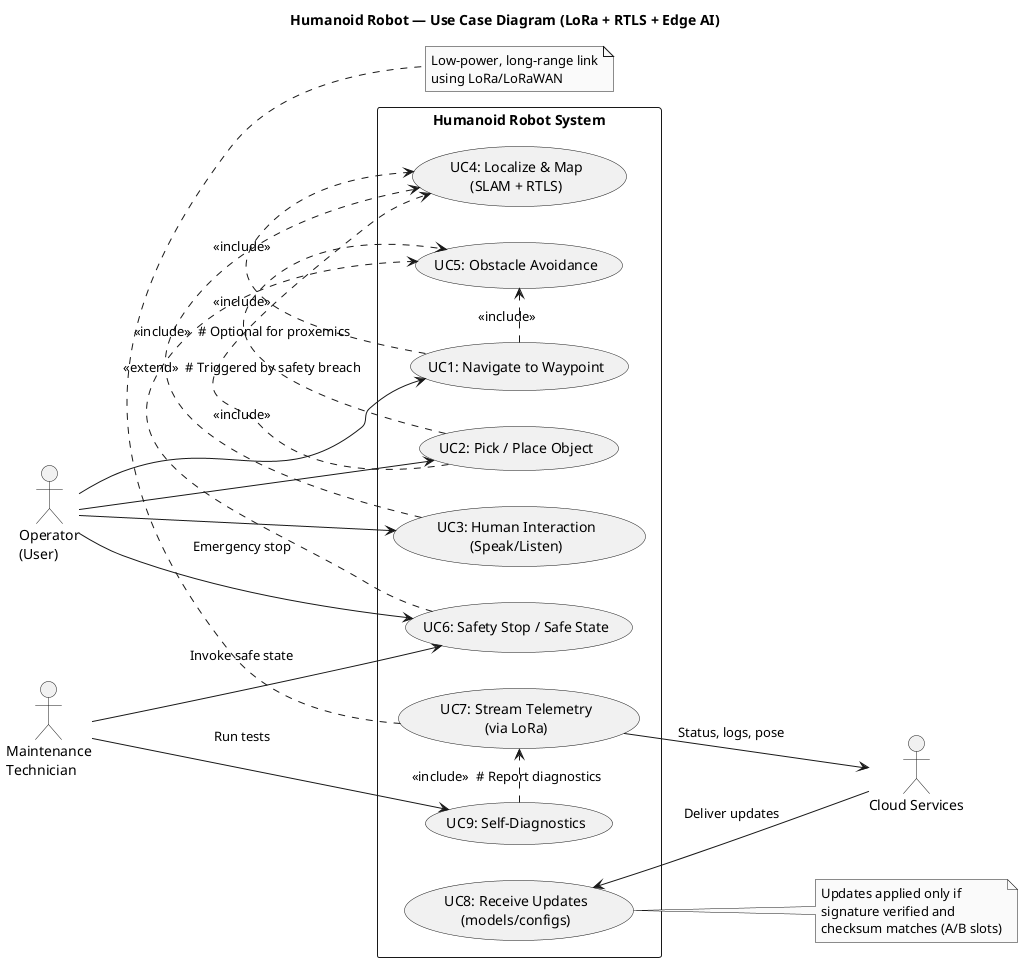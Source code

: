 @startuml
title Humanoid Robot — Use Case Diagram (LoRa + RTLS + Edge AI)

skinparam monochrome true
left to right direction

actor "Operator\n(User)" as Operator
actor "Cloud Services" as Cloud
actor "Maintenance\nTechnician" as Maint

rectangle "Humanoid Robot System" as HRS {
  usecase "UC1: Navigate to Waypoint" as UC1
  usecase "UC2: Pick / Place Object" as UC2
  usecase "UC3: Human Interaction\n(Speak/Listen)" as UC3
  usecase "UC4: Localize & Map\n(SLAM + RTLS)" as UC4
  usecase "UC5: Obstacle Avoidance" as UC5
  usecase "UC6: Safety Stop / Safe State" as UC6
  usecase "UC7: Stream Telemetry\n(via LoRa)" as UC7
  usecase "UC8: Receive Updates\n(models/configs)" as UC8
  usecase "UC9: Self-Diagnostics" as UC9
}

Operator --> UC1
Operator --> UC2
Operator --> UC3
Operator --> UC6 : "Emergency stop"

Maint --> UC9 : "Run tests"
Maint --> UC6 : "Invoke safe state"

Cloud --> UC8 : "Deliver updates"
UC7 --> Cloud : "Status, logs, pose"

UC1 .> UC4 : <<include>>
UC1 .> UC5 : <<include>>
UC2 .> UC5 : <<include>>
UC2 .> UC4 : <<include>>
UC3 .> UC4 : <<include>>  # Optional for proxemics

UC6 .> UC5 : <<extend>>  # Triggered by safety breach
UC9 .> UC7 : <<include>>  # Report diagnostics

note right of UC8
  Updates applied only if
  signature verified and
  checksum matches (A/B slots)
end note

note bottom of UC7
  Low-power, long-range link
  using LoRa/LoRaWAN
end note
@enduml
